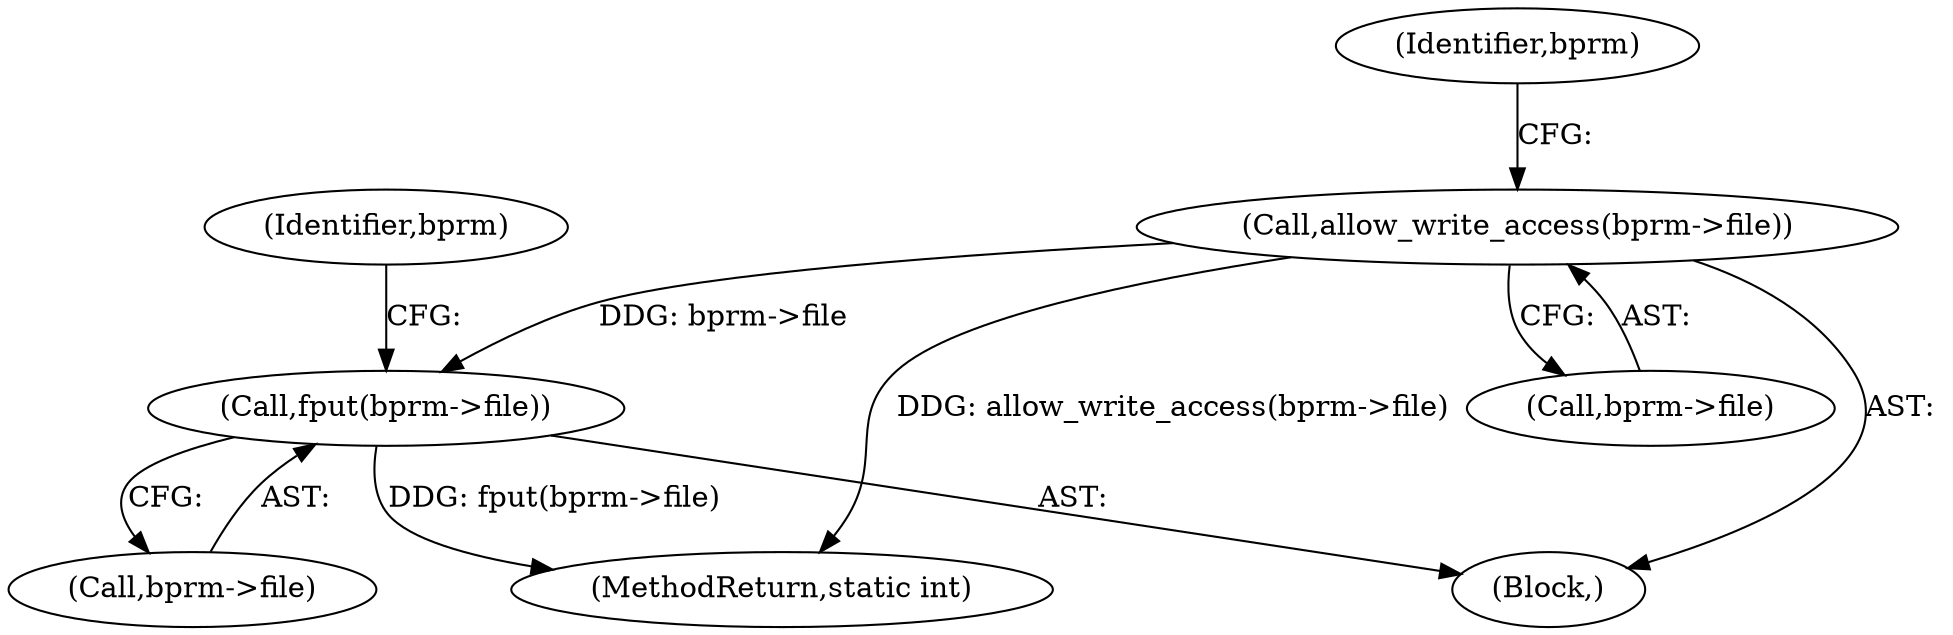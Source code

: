 digraph "0_linux_b66c5984017533316fd1951770302649baf1aa33_0@API" {
"1000133" [label="(Call,allow_write_access(bprm->file))"];
"1000137" [label="(Call,fput(bprm->file))"];
"1000133" [label="(Call,allow_write_access(bprm->file))"];
"1000138" [label="(Call,bprm->file)"];
"1000107" [label="(Block,)"];
"1000376" [label="(MethodReturn,static int)"];
"1000134" [label="(Call,bprm->file)"];
"1000137" [label="(Call,fput(bprm->file))"];
"1000143" [label="(Identifier,bprm)"];
"1000139" [label="(Identifier,bprm)"];
"1000133" -> "1000107"  [label="AST: "];
"1000133" -> "1000134"  [label="CFG: "];
"1000134" -> "1000133"  [label="AST: "];
"1000139" -> "1000133"  [label="CFG: "];
"1000133" -> "1000376"  [label="DDG: allow_write_access(bprm->file)"];
"1000133" -> "1000137"  [label="DDG: bprm->file"];
"1000137" -> "1000107"  [label="AST: "];
"1000137" -> "1000138"  [label="CFG: "];
"1000138" -> "1000137"  [label="AST: "];
"1000143" -> "1000137"  [label="CFG: "];
"1000137" -> "1000376"  [label="DDG: fput(bprm->file)"];
}
